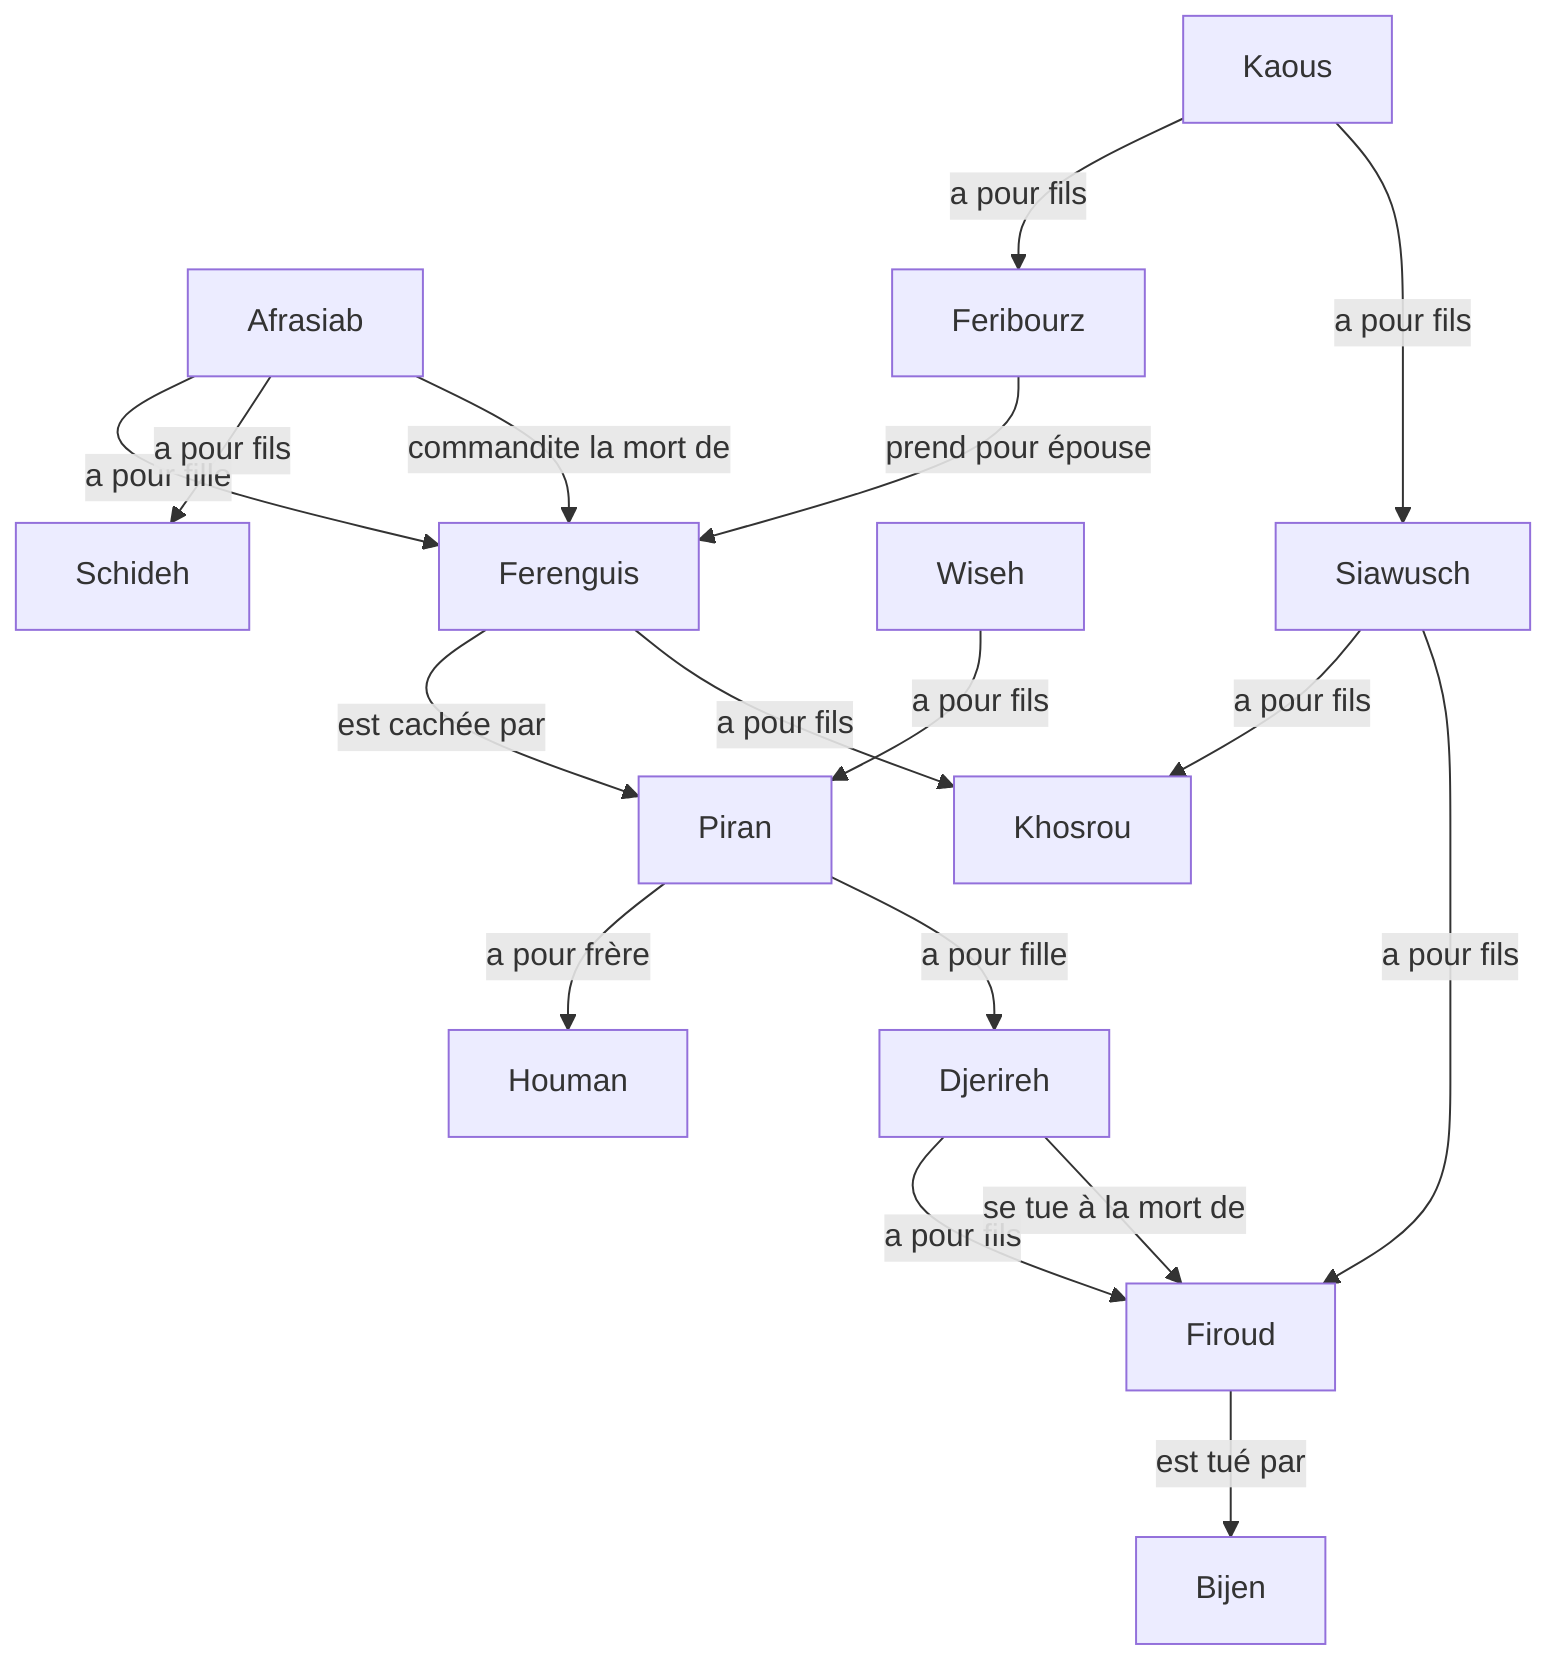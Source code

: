 graph TD
Afrasiab --a pour fille--> Ferenguis
Afrasiab --a pour fils--> Schideh
Afrasiab --commandite la mort de--> Ferenguis
Ferenguis --est cachée par --> Piran
Wiseh --a pour fils--> Piran
Piran --a pour frère-->Houman
Piran --a pour fille--> Djerireh
Kaous --a pour fils--> Feribourz
Kaous --a pour fils--> Siawusch
Siawusch --a pour fils--> Khosrou
Ferenguis --a pour fils--> Khosrou
Djerireh --a pour fils--> Firoud
Siawusch --a pour fils--> Firoud
Djerireh --se tue à la mort de--> Firoud
Firoud --est tué par--> Bijen
Feribourz --prend pour épouse --> Ferenguis